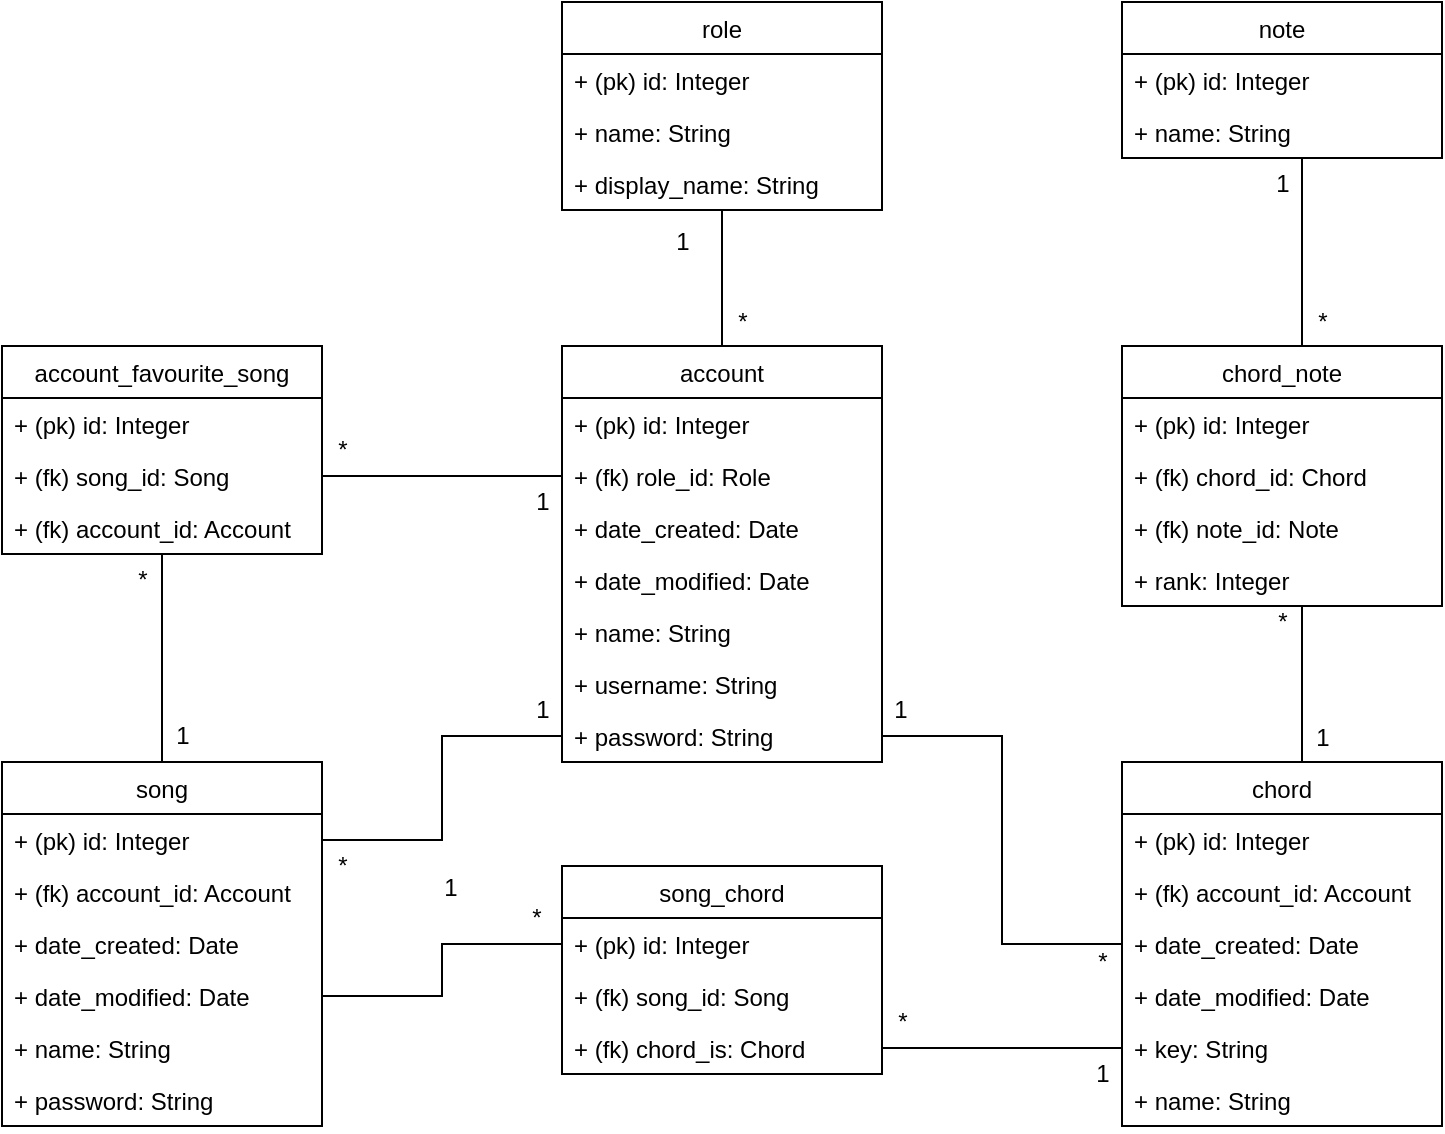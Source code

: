 <mxfile version="11.1.4" type="github"><diagram id="D_GtOGBKKMXH3gYTWw5D" name="Page-1"><mxGraphModel dx="1386" dy="925" grid="1" gridSize="10" guides="1" tooltips="1" connect="1" arrows="1" fold="1" page="1" pageScale="1" pageWidth="827" pageHeight="1169" math="0" shadow="0"><root><mxCell id="0"/><mxCell id="1" parent="0"/><mxCell id="uinSwD9OgezydutBgWVw-54" value="" style="edgeStyle=orthogonalEdgeStyle;rounded=0;orthogonalLoop=1;jettySize=auto;html=1;endArrow=none;endFill=0;" parent="1" source="uinSwD9OgezydutBgWVw-2" target="uinSwD9OgezydutBgWVw-46" edge="1"><mxGeometry relative="1" as="geometry"/></mxCell><mxCell id="uinSwD9OgezydutBgWVw-74" value="1" style="text;html=1;resizable=0;points=[];align=center;verticalAlign=middle;labelBackgroundColor=#ffffff;" parent="uinSwD9OgezydutBgWVw-54" vertex="1" connectable="0"><mxGeometry x="0.735" y="-3" relative="1" as="geometry"><mxPoint x="-23" y="7" as="offset"/></mxGeometry></mxCell><mxCell id="uinSwD9OgezydutBgWVw-78" value="*" style="text;html=1;resizable=0;points=[];align=center;verticalAlign=middle;labelBackgroundColor=#ffffff;" parent="uinSwD9OgezydutBgWVw-54" vertex="1" connectable="0"><mxGeometry x="-0.541" y="-3" relative="1" as="geometry"><mxPoint x="7" y="3" as="offset"/></mxGeometry></mxCell><mxCell id="uinSwD9OgezydutBgWVw-2" value="account" style="swimlane;fontStyle=0;childLayout=stackLayout;horizontal=1;startSize=26;fillColor=none;horizontalStack=0;resizeParent=1;resizeParentMax=0;resizeLast=0;collapsible=1;marginBottom=0;" parent="1" vertex="1"><mxGeometry x="320" y="182" width="160" height="208" as="geometry"><mxRectangle x="270" y="35" width="70" height="26" as="alternateBounds"/></mxGeometry></mxCell><mxCell id="uinSwD9OgezydutBgWVw-3" value="+ (pk) id: Integer&#xA;" style="text;strokeColor=none;fillColor=none;align=left;verticalAlign=top;spacingLeft=4;spacingRight=4;overflow=hidden;rotatable=0;points=[[0,0.5],[1,0.5]];portConstraint=eastwest;" parent="uinSwD9OgezydutBgWVw-2" vertex="1"><mxGeometry y="26" width="160" height="26" as="geometry"/></mxCell><mxCell id="uinSwD9OgezydutBgWVw-4" value="+ (fk) role_id: Role" style="text;strokeColor=none;fillColor=none;align=left;verticalAlign=top;spacingLeft=4;spacingRight=4;overflow=hidden;rotatable=0;points=[[0,0.5],[1,0.5]];portConstraint=eastwest;" parent="uinSwD9OgezydutBgWVw-2" vertex="1"><mxGeometry y="52" width="160" height="26" as="geometry"/></mxCell><mxCell id="uinSwD9OgezydutBgWVw-5" value="+ date_created: Date" style="text;strokeColor=none;fillColor=none;align=left;verticalAlign=top;spacingLeft=4;spacingRight=4;overflow=hidden;rotatable=0;points=[[0,0.5],[1,0.5]];portConstraint=eastwest;" parent="uinSwD9OgezydutBgWVw-2" vertex="1"><mxGeometry y="78" width="160" height="26" as="geometry"/></mxCell><mxCell id="uinSwD9OgezydutBgWVw-7" value="+ date_modified: Date" style="text;strokeColor=none;fillColor=none;align=left;verticalAlign=top;spacingLeft=4;spacingRight=4;overflow=hidden;rotatable=0;points=[[0,0.5],[1,0.5]];portConstraint=eastwest;" parent="uinSwD9OgezydutBgWVw-2" vertex="1"><mxGeometry y="104" width="160" height="26" as="geometry"/></mxCell><mxCell id="uinSwD9OgezydutBgWVw-8" value="+ name: String" style="text;strokeColor=none;fillColor=none;align=left;verticalAlign=top;spacingLeft=4;spacingRight=4;overflow=hidden;rotatable=0;points=[[0,0.5],[1,0.5]];portConstraint=eastwest;" parent="uinSwD9OgezydutBgWVw-2" vertex="1"><mxGeometry y="130" width="160" height="26" as="geometry"/></mxCell><mxCell id="uinSwD9OgezydutBgWVw-9" value="+ username: String" style="text;strokeColor=none;fillColor=none;align=left;verticalAlign=top;spacingLeft=4;spacingRight=4;overflow=hidden;rotatable=0;points=[[0,0.5],[1,0.5]];portConstraint=eastwest;" parent="uinSwD9OgezydutBgWVw-2" vertex="1"><mxGeometry y="156" width="160" height="26" as="geometry"/></mxCell><mxCell id="uinSwD9OgezydutBgWVw-10" value="+ password: String" style="text;strokeColor=none;fillColor=none;align=left;verticalAlign=top;spacingLeft=4;spacingRight=4;overflow=hidden;rotatable=0;points=[[0,0.5],[1,0.5]];portConstraint=eastwest;" parent="uinSwD9OgezydutBgWVw-2" vertex="1"><mxGeometry y="182" width="160" height="26" as="geometry"/></mxCell><mxCell id="uinSwD9OgezydutBgWVw-46" value="role" style="swimlane;fontStyle=0;childLayout=stackLayout;horizontal=1;startSize=26;fillColor=none;horizontalStack=0;resizeParent=1;resizeParentMax=0;resizeLast=0;collapsible=1;marginBottom=0;" parent="1" vertex="1"><mxGeometry x="320" y="10" width="160" height="104" as="geometry"><mxRectangle x="270" y="35" width="70" height="26" as="alternateBounds"/></mxGeometry></mxCell><mxCell id="uinSwD9OgezydutBgWVw-47" value="+ (pk) id: Integer&#xA;" style="text;strokeColor=none;fillColor=none;align=left;verticalAlign=top;spacingLeft=4;spacingRight=4;overflow=hidden;rotatable=0;points=[[0,0.5],[1,0.5]];portConstraint=eastwest;" parent="uinSwD9OgezydutBgWVw-46" vertex="1"><mxGeometry y="26" width="160" height="26" as="geometry"/></mxCell><mxCell id="uinSwD9OgezydutBgWVw-51" value="+ name: String" style="text;strokeColor=none;fillColor=none;align=left;verticalAlign=top;spacingLeft=4;spacingRight=4;overflow=hidden;rotatable=0;points=[[0,0.5],[1,0.5]];portConstraint=eastwest;" parent="uinSwD9OgezydutBgWVw-46" vertex="1"><mxGeometry y="52" width="160" height="26" as="geometry"/></mxCell><mxCell id="uinSwD9OgezydutBgWVw-52" value="+ display_name: String" style="text;strokeColor=none;fillColor=none;align=left;verticalAlign=top;spacingLeft=4;spacingRight=4;overflow=hidden;rotatable=0;points=[[0,0.5],[1,0.5]];portConstraint=eastwest;" parent="uinSwD9OgezydutBgWVw-46" vertex="1"><mxGeometry y="78" width="160" height="26" as="geometry"/></mxCell><mxCell id="uinSwD9OgezydutBgWVw-11" value="note" style="swimlane;fontStyle=0;childLayout=stackLayout;horizontal=1;startSize=26;fillColor=none;horizontalStack=0;resizeParent=1;resizeParentMax=0;resizeLast=0;collapsible=1;marginBottom=0;" parent="1" vertex="1"><mxGeometry x="600" y="10" width="160" height="78" as="geometry"><mxRectangle x="270" y="35" width="70" height="26" as="alternateBounds"/></mxGeometry></mxCell><mxCell id="uinSwD9OgezydutBgWVw-12" value="+ (pk) id: Integer&#xA;" style="text;strokeColor=none;fillColor=none;align=left;verticalAlign=top;spacingLeft=4;spacingRight=4;overflow=hidden;rotatable=0;points=[[0,0.5],[1,0.5]];portConstraint=eastwest;" parent="uinSwD9OgezydutBgWVw-11" vertex="1"><mxGeometry y="26" width="160" height="26" as="geometry"/></mxCell><mxCell id="uinSwD9OgezydutBgWVw-16" value="+ name: String" style="text;strokeColor=none;fillColor=none;align=left;verticalAlign=top;spacingLeft=4;spacingRight=4;overflow=hidden;rotatable=0;points=[[0,0.5],[1,0.5]];portConstraint=eastwest;" parent="uinSwD9OgezydutBgWVw-11" vertex="1"><mxGeometry y="52" width="160" height="26" as="geometry"/></mxCell><mxCell id="uinSwD9OgezydutBgWVw-62" value="" style="edgeStyle=orthogonalEdgeStyle;rounded=0;orthogonalLoop=1;jettySize=auto;html=1;endArrow=none;endFill=0;" parent="1" source="uinSwD9OgezydutBgWVw-27" target="uinSwD9OgezydutBgWVw-55" edge="1"><mxGeometry relative="1" as="geometry"><Array as="points"><mxPoint x="690" y="350"/><mxPoint x="690" y="350"/></Array></mxGeometry></mxCell><mxCell id="uinSwD9OgezydutBgWVw-81" value="1" style="text;html=1;resizable=0;points=[];align=center;verticalAlign=middle;labelBackgroundColor=#ffffff;" parent="uinSwD9OgezydutBgWVw-62" vertex="1" connectable="0"><mxGeometry x="0.015" y="-26" relative="1" as="geometry"><mxPoint x="-16" y="27" as="offset"/></mxGeometry></mxCell><mxCell id="uinSwD9OgezydutBgWVw-82" value="*" style="text;html=1;resizable=0;points=[];align=center;verticalAlign=middle;labelBackgroundColor=#ffffff;" parent="uinSwD9OgezydutBgWVw-62" vertex="1" connectable="0"><mxGeometry x="0.815" y="2" relative="1" as="geometry"><mxPoint x="-8" y="1" as="offset"/></mxGeometry></mxCell><mxCell id="uinSwD9OgezydutBgWVw-27" value="chord" style="swimlane;fontStyle=0;childLayout=stackLayout;horizontal=1;startSize=26;fillColor=none;horizontalStack=0;resizeParent=1;resizeParentMax=0;resizeLast=0;collapsible=1;marginBottom=0;" parent="1" vertex="1"><mxGeometry x="600" y="390" width="160" height="182" as="geometry"><mxRectangle x="270" y="35" width="70" height="26" as="alternateBounds"/></mxGeometry></mxCell><mxCell id="uinSwD9OgezydutBgWVw-28" value="+ (pk) id: Integer&#xA;" style="text;strokeColor=none;fillColor=none;align=left;verticalAlign=top;spacingLeft=4;spacingRight=4;overflow=hidden;rotatable=0;points=[[0,0.5],[1,0.5]];portConstraint=eastwest;" parent="uinSwD9OgezydutBgWVw-27" vertex="1"><mxGeometry y="26" width="160" height="26" as="geometry"/></mxCell><mxCell id="uinSwD9OgezydutBgWVw-29" value="+ (fk) account_id: Account" style="text;strokeColor=none;fillColor=none;align=left;verticalAlign=top;spacingLeft=4;spacingRight=4;overflow=hidden;rotatable=0;points=[[0,0.5],[1,0.5]];portConstraint=eastwest;" parent="uinSwD9OgezydutBgWVw-27" vertex="1"><mxGeometry y="52" width="160" height="26" as="geometry"/></mxCell><mxCell id="uinSwD9OgezydutBgWVw-30" value="+ date_created: Date" style="text;strokeColor=none;fillColor=none;align=left;verticalAlign=top;spacingLeft=4;spacingRight=4;overflow=hidden;rotatable=0;points=[[0,0.5],[1,0.5]];portConstraint=eastwest;" parent="uinSwD9OgezydutBgWVw-27" vertex="1"><mxGeometry y="78" width="160" height="26" as="geometry"/></mxCell><mxCell id="uinSwD9OgezydutBgWVw-31" value="+ date_modified: Date" style="text;strokeColor=none;fillColor=none;align=left;verticalAlign=top;spacingLeft=4;spacingRight=4;overflow=hidden;rotatable=0;points=[[0,0.5],[1,0.5]];portConstraint=eastwest;" parent="uinSwD9OgezydutBgWVw-27" vertex="1"><mxGeometry y="104" width="160" height="26" as="geometry"/></mxCell><mxCell id="uinSwD9OgezydutBgWVw-32" value="+ key: String" style="text;strokeColor=none;fillColor=none;align=left;verticalAlign=top;spacingLeft=4;spacingRight=4;overflow=hidden;rotatable=0;points=[[0,0.5],[1,0.5]];portConstraint=eastwest;" parent="uinSwD9OgezydutBgWVw-27" vertex="1"><mxGeometry y="130" width="160" height="26" as="geometry"/></mxCell><mxCell id="uinSwD9OgezydutBgWVw-33" value="+ name: String" style="text;strokeColor=none;fillColor=none;align=left;verticalAlign=top;spacingLeft=4;spacingRight=4;overflow=hidden;rotatable=0;points=[[0,0.5],[1,0.5]];portConstraint=eastwest;" parent="uinSwD9OgezydutBgWVw-27" vertex="1"><mxGeometry y="156" width="160" height="26" as="geometry"/></mxCell><mxCell id="uinSwD9OgezydutBgWVw-70" style="edgeStyle=orthogonalEdgeStyle;rounded=0;orthogonalLoop=1;jettySize=auto;html=1;endArrow=none;endFill=0;" parent="1" source="uinSwD9OgezydutBgWVw-55" edge="1"><mxGeometry relative="1" as="geometry"><mxPoint x="702" y="88" as="targetPoint"/><Array as="points"><mxPoint x="690" y="88"/></Array></mxGeometry></mxCell><mxCell id="uinSwD9OgezydutBgWVw-83" value="*" style="text;html=1;resizable=0;points=[];align=center;verticalAlign=middle;labelBackgroundColor=#ffffff;" parent="uinSwD9OgezydutBgWVw-70" vertex="1" connectable="0"><mxGeometry x="-0.66" y="-1" relative="1" as="geometry"><mxPoint x="9" y="5.5" as="offset"/></mxGeometry></mxCell><mxCell id="uinSwD9OgezydutBgWVw-85" value="&lt;div&gt;1&lt;/div&gt;" style="text;html=1;resizable=0;points=[];align=center;verticalAlign=middle;labelBackgroundColor=#ffffff;" parent="uinSwD9OgezydutBgWVw-70" vertex="1" connectable="0"><mxGeometry x="0.683" relative="1" as="geometry"><mxPoint x="-10" y="8" as="offset"/></mxGeometry></mxCell><mxCell id="uinSwD9OgezydutBgWVw-55" value="chord_note" style="swimlane;fontStyle=0;childLayout=stackLayout;horizontal=1;startSize=26;fillColor=none;horizontalStack=0;resizeParent=1;resizeParentMax=0;resizeLast=0;collapsible=1;marginBottom=0;" parent="1" vertex="1"><mxGeometry x="600" y="182" width="160" height="130" as="geometry"><mxRectangle x="270" y="35" width="70" height="26" as="alternateBounds"/></mxGeometry></mxCell><mxCell id="uinSwD9OgezydutBgWVw-56" value="+ (pk) id: Integer&#xA;" style="text;strokeColor=none;fillColor=none;align=left;verticalAlign=top;spacingLeft=4;spacingRight=4;overflow=hidden;rotatable=0;points=[[0,0.5],[1,0.5]];portConstraint=eastwest;" parent="uinSwD9OgezydutBgWVw-55" vertex="1"><mxGeometry y="26" width="160" height="26" as="geometry"/></mxCell><mxCell id="uinSwD9OgezydutBgWVw-57" value="+ (fk) chord_id: Chord" style="text;strokeColor=none;fillColor=none;align=left;verticalAlign=top;spacingLeft=4;spacingRight=4;overflow=hidden;rotatable=0;points=[[0,0.5],[1,0.5]];portConstraint=eastwest;" parent="uinSwD9OgezydutBgWVw-55" vertex="1"><mxGeometry y="52" width="160" height="26" as="geometry"/></mxCell><mxCell id="uinSwD9OgezydutBgWVw-58" value="+ (fk) note_id: Note" style="text;strokeColor=none;fillColor=none;align=left;verticalAlign=top;spacingLeft=4;spacingRight=4;overflow=hidden;rotatable=0;points=[[0,0.5],[1,0.5]];portConstraint=eastwest;" parent="uinSwD9OgezydutBgWVw-55" vertex="1"><mxGeometry y="78" width="160" height="26" as="geometry"/></mxCell><mxCell id="uinSwD9OgezydutBgWVw-59" value="+ rank: Integer" style="text;strokeColor=none;fillColor=none;align=left;verticalAlign=top;spacingLeft=4;spacingRight=4;overflow=hidden;rotatable=0;points=[[0,0.5],[1,0.5]];portConstraint=eastwest;" parent="uinSwD9OgezydutBgWVw-55" vertex="1"><mxGeometry y="104" width="160" height="26" as="geometry"/></mxCell><mxCell id="uinSwD9OgezydutBgWVw-72" style="edgeStyle=orthogonalEdgeStyle;rounded=0;orthogonalLoop=1;jettySize=auto;html=1;entryX=0;entryY=0.5;entryDx=0;entryDy=0;endArrow=none;endFill=0;" parent="1" source="uinSwD9OgezydutBgWVw-10" target="uinSwD9OgezydutBgWVw-30" edge="1"><mxGeometry relative="1" as="geometry"/></mxCell><mxCell id="uinSwD9OgezydutBgWVw-79" value="1" style="text;html=1;resizable=0;points=[];align=center;verticalAlign=middle;labelBackgroundColor=#ffffff;" parent="uinSwD9OgezydutBgWVw-72" vertex="1" connectable="0"><mxGeometry x="-0.91" y="-2" relative="1" as="geometry"><mxPoint x="-1" y="-15" as="offset"/></mxGeometry></mxCell><mxCell id="uinSwD9OgezydutBgWVw-80" value="*" style="text;html=1;resizable=0;points=[];align=center;verticalAlign=middle;labelBackgroundColor=#ffffff;" parent="uinSwD9OgezydutBgWVw-72" vertex="1" connectable="0"><mxGeometry x="0.875" y="2" relative="1" as="geometry"><mxPoint x="4" y="11" as="offset"/></mxGeometry></mxCell><mxCell id="V2dQpMhndXNVqU2eLQ1h-8" value="" style="edgeStyle=orthogonalEdgeStyle;rounded=0;orthogonalLoop=1;jettySize=auto;html=1;endArrow=none;endFill=0;" parent="1" source="uinSwD9OgezydutBgWVw-86" target="V2dQpMhndXNVqU2eLQ1h-2" edge="1"><mxGeometry relative="1" as="geometry"/></mxCell><mxCell id="V2dQpMhndXNVqU2eLQ1h-10" value="*" style="text;html=1;resizable=0;points=[];align=center;verticalAlign=middle;labelBackgroundColor=#ffffff;" parent="V2dQpMhndXNVqU2eLQ1h-8" vertex="1" connectable="0"><mxGeometry x="0.808" y="2" relative="1" as="geometry"><mxPoint x="-8" y="3" as="offset"/></mxGeometry></mxCell><mxCell id="V2dQpMhndXNVqU2eLQ1h-11" value="1" style="text;html=1;resizable=0;points=[];align=center;verticalAlign=middle;labelBackgroundColor=#ffffff;" parent="V2dQpMhndXNVqU2eLQ1h-8" vertex="1" connectable="0"><mxGeometry x="-0.673" relative="1" as="geometry"><mxPoint x="10" y="4" as="offset"/></mxGeometry></mxCell><mxCell id="uinSwD9OgezydutBgWVw-86" value="song" style="swimlane;fontStyle=0;childLayout=stackLayout;horizontal=1;startSize=26;fillColor=none;horizontalStack=0;resizeParent=1;resizeParentMax=0;resizeLast=0;collapsible=1;marginBottom=0;" parent="1" vertex="1"><mxGeometry x="40" y="390" width="160" height="182" as="geometry"><mxRectangle x="270" y="35" width="70" height="26" as="alternateBounds"/></mxGeometry></mxCell><mxCell id="uinSwD9OgezydutBgWVw-87" value="+ (pk) id: Integer&#xA;" style="text;strokeColor=none;fillColor=none;align=left;verticalAlign=top;spacingLeft=4;spacingRight=4;overflow=hidden;rotatable=0;points=[[0,0.5],[1,0.5]];portConstraint=eastwest;" parent="uinSwD9OgezydutBgWVw-86" vertex="1"><mxGeometry y="26" width="160" height="26" as="geometry"/></mxCell><mxCell id="neFr14YEJ6fEa8RzkNoO-4" value="+ (fk) account_id: Account" style="text;strokeColor=none;fillColor=none;align=left;verticalAlign=top;spacingLeft=4;spacingRight=4;overflow=hidden;rotatable=0;points=[[0,0.5],[1,0.5]];portConstraint=eastwest;" vertex="1" parent="uinSwD9OgezydutBgWVw-86"><mxGeometry y="52" width="160" height="26" as="geometry"/></mxCell><mxCell id="uinSwD9OgezydutBgWVw-89" value="+ date_created: Date" style="text;strokeColor=none;fillColor=none;align=left;verticalAlign=top;spacingLeft=4;spacingRight=4;overflow=hidden;rotatable=0;points=[[0,0.5],[1,0.5]];portConstraint=eastwest;" parent="uinSwD9OgezydutBgWVw-86" vertex="1"><mxGeometry y="78" width="160" height="26" as="geometry"/></mxCell><mxCell id="uinSwD9OgezydutBgWVw-90" value="+ date_modified: Date" style="text;strokeColor=none;fillColor=none;align=left;verticalAlign=top;spacingLeft=4;spacingRight=4;overflow=hidden;rotatable=0;points=[[0,0.5],[1,0.5]];portConstraint=eastwest;" parent="uinSwD9OgezydutBgWVw-86" vertex="1"><mxGeometry y="104" width="160" height="26" as="geometry"/></mxCell><mxCell id="uinSwD9OgezydutBgWVw-91" value="+ name: String" style="text;strokeColor=none;fillColor=none;align=left;verticalAlign=top;spacingLeft=4;spacingRight=4;overflow=hidden;rotatable=0;points=[[0,0.5],[1,0.5]];portConstraint=eastwest;" parent="uinSwD9OgezydutBgWVw-86" vertex="1"><mxGeometry y="130" width="160" height="26" as="geometry"/></mxCell><mxCell id="uinSwD9OgezydutBgWVw-93" value="+ password: String" style="text;strokeColor=none;fillColor=none;align=left;verticalAlign=top;spacingLeft=4;spacingRight=4;overflow=hidden;rotatable=0;points=[[0,0.5],[1,0.5]];portConstraint=eastwest;" parent="uinSwD9OgezydutBgWVw-86" vertex="1"><mxGeometry y="156" width="160" height="26" as="geometry"/></mxCell><mxCell id="V2dQpMhndXNVqU2eLQ1h-2" value="account_favourite_song" style="swimlane;fontStyle=0;childLayout=stackLayout;horizontal=1;startSize=26;fillColor=none;horizontalStack=0;resizeParent=1;resizeParentMax=0;resizeLast=0;collapsible=1;marginBottom=0;" parent="1" vertex="1"><mxGeometry x="40" y="182" width="160" height="104" as="geometry"><mxRectangle x="270" y="35" width="70" height="26" as="alternateBounds"/></mxGeometry></mxCell><mxCell id="V2dQpMhndXNVqU2eLQ1h-3" value="+ (pk) id: Integer&#xA;" style="text;strokeColor=none;fillColor=none;align=left;verticalAlign=top;spacingLeft=4;spacingRight=4;overflow=hidden;rotatable=0;points=[[0,0.5],[1,0.5]];portConstraint=eastwest;" parent="V2dQpMhndXNVqU2eLQ1h-2" vertex="1"><mxGeometry y="26" width="160" height="26" as="geometry"/></mxCell><mxCell id="V2dQpMhndXNVqU2eLQ1h-4" value="+ (fk) song_id: Song" style="text;strokeColor=none;fillColor=none;align=left;verticalAlign=top;spacingLeft=4;spacingRight=4;overflow=hidden;rotatable=0;points=[[0,0.5],[1,0.5]];portConstraint=eastwest;" parent="V2dQpMhndXNVqU2eLQ1h-2" vertex="1"><mxGeometry y="52" width="160" height="26" as="geometry"/></mxCell><mxCell id="V2dQpMhndXNVqU2eLQ1h-5" value="+ (fk) account_id: Account" style="text;strokeColor=none;fillColor=none;align=left;verticalAlign=top;spacingLeft=4;spacingRight=4;overflow=hidden;rotatable=0;points=[[0,0.5],[1,0.5]];portConstraint=eastwest;" parent="V2dQpMhndXNVqU2eLQ1h-2" vertex="1"><mxGeometry y="78" width="160" height="26" as="geometry"/></mxCell><mxCell id="uinSwD9OgezydutBgWVw-94" value="song_chord" style="swimlane;fontStyle=0;childLayout=stackLayout;horizontal=1;startSize=26;fillColor=none;horizontalStack=0;resizeParent=1;resizeParentMax=0;resizeLast=0;collapsible=1;marginBottom=0;" parent="1" vertex="1"><mxGeometry x="320" y="442" width="160" height="104" as="geometry"><mxRectangle x="270" y="35" width="70" height="26" as="alternateBounds"/></mxGeometry></mxCell><mxCell id="uinSwD9OgezydutBgWVw-95" value="+ (pk) id: Integer&#xA;" style="text;strokeColor=none;fillColor=none;align=left;verticalAlign=top;spacingLeft=4;spacingRight=4;overflow=hidden;rotatable=0;points=[[0,0.5],[1,0.5]];portConstraint=eastwest;" parent="uinSwD9OgezydutBgWVw-94" vertex="1"><mxGeometry y="26" width="160" height="26" as="geometry"/></mxCell><mxCell id="uinSwD9OgezydutBgWVw-96" value="+ (fk) song_id: Song" style="text;strokeColor=none;fillColor=none;align=left;verticalAlign=top;spacingLeft=4;spacingRight=4;overflow=hidden;rotatable=0;points=[[0,0.5],[1,0.5]];portConstraint=eastwest;" parent="uinSwD9OgezydutBgWVw-94" vertex="1"><mxGeometry y="52" width="160" height="26" as="geometry"/></mxCell><mxCell id="uinSwD9OgezydutBgWVw-97" value="+ (fk) chord_is: Chord" style="text;strokeColor=none;fillColor=none;align=left;verticalAlign=top;spacingLeft=4;spacingRight=4;overflow=hidden;rotatable=0;points=[[0,0.5],[1,0.5]];portConstraint=eastwest;" parent="uinSwD9OgezydutBgWVw-94" vertex="1"><mxGeometry y="78" width="160" height="26" as="geometry"/></mxCell><mxCell id="uinSwD9OgezydutBgWVw-102" style="edgeStyle=orthogonalEdgeStyle;rounded=0;orthogonalLoop=1;jettySize=auto;html=1;entryX=0;entryY=0.5;entryDx=0;entryDy=0;endArrow=none;endFill=0;" parent="1" source="uinSwD9OgezydutBgWVw-90" target="uinSwD9OgezydutBgWVw-95" edge="1"><mxGeometry relative="1" as="geometry"/></mxCell><mxCell id="uinSwD9OgezydutBgWVw-108" value="*" style="text;html=1;resizable=0;points=[];align=center;verticalAlign=middle;labelBackgroundColor=#ffffff;" parent="uinSwD9OgezydutBgWVw-102" vertex="1" connectable="0"><mxGeometry x="0.733" relative="1" as="geometry"><mxPoint x="6" y="-13" as="offset"/></mxGeometry></mxCell><mxCell id="uinSwD9OgezydutBgWVw-109" value="1" style="text;html=1;resizable=0;points=[];align=center;verticalAlign=middle;labelBackgroundColor=#ffffff;" parent="uinSwD9OgezydutBgWVw-102" vertex="1" connectable="0"><mxGeometry x="-0.002" y="-54" relative="1" as="geometry"><mxPoint x="-50" y="-41" as="offset"/></mxGeometry></mxCell><mxCell id="uinSwD9OgezydutBgWVw-103" style="edgeStyle=orthogonalEdgeStyle;rounded=0;orthogonalLoop=1;jettySize=auto;html=1;entryX=0;entryY=0.5;entryDx=0;entryDy=0;endArrow=none;endFill=0;" parent="1" source="uinSwD9OgezydutBgWVw-97" target="uinSwD9OgezydutBgWVw-32" edge="1"><mxGeometry relative="1" as="geometry"/></mxCell><mxCell id="uinSwD9OgezydutBgWVw-104" value="1" style="text;html=1;resizable=0;points=[];align=center;verticalAlign=middle;labelBackgroundColor=#ffffff;" parent="uinSwD9OgezydutBgWVw-103" vertex="1" connectable="0"><mxGeometry x="0.76" y="1" relative="1" as="geometry"><mxPoint x="4.5" y="14" as="offset"/></mxGeometry></mxCell><mxCell id="uinSwD9OgezydutBgWVw-107" value="*" style="text;html=1;resizable=0;points=[];align=center;verticalAlign=middle;labelBackgroundColor=#ffffff;" parent="uinSwD9OgezydutBgWVw-103" vertex="1" connectable="0"><mxGeometry x="-0.002" y="-46" relative="1" as="geometry"><mxPoint x="-50" y="-59" as="offset"/></mxGeometry></mxCell><mxCell id="V2dQpMhndXNVqU2eLQ1h-12" style="edgeStyle=orthogonalEdgeStyle;rounded=0;orthogonalLoop=1;jettySize=auto;html=1;entryX=0;entryY=0.5;entryDx=0;entryDy=0;endArrow=none;endFill=0;" parent="1" source="V2dQpMhndXNVqU2eLQ1h-4" target="uinSwD9OgezydutBgWVw-4" edge="1"><mxGeometry relative="1" as="geometry"/></mxCell><mxCell id="V2dQpMhndXNVqU2eLQ1h-13" value="*" style="text;html=1;resizable=0;points=[];align=center;verticalAlign=middle;labelBackgroundColor=#ffffff;" parent="V2dQpMhndXNVqU2eLQ1h-12" vertex="1" connectable="0"><mxGeometry x="-0.667" y="-1" relative="1" as="geometry"><mxPoint x="-10" y="-14" as="offset"/></mxGeometry></mxCell><mxCell id="V2dQpMhndXNVqU2eLQ1h-14" value="1" style="text;html=1;resizable=0;points=[];align=center;verticalAlign=middle;labelBackgroundColor=#ffffff;" parent="V2dQpMhndXNVqU2eLQ1h-12" vertex="1" connectable="0"><mxGeometry x="0.817" y="-1" relative="1" as="geometry"><mxPoint x="1" y="12" as="offset"/></mxGeometry></mxCell><mxCell id="neFr14YEJ6fEa8RzkNoO-1" style="edgeStyle=orthogonalEdgeStyle;rounded=0;orthogonalLoop=1;jettySize=auto;html=1;entryX=0;entryY=0.5;entryDx=0;entryDy=0;endArrow=none;endFill=0;" edge="1" parent="1" source="uinSwD9OgezydutBgWVw-87" target="uinSwD9OgezydutBgWVw-10"><mxGeometry relative="1" as="geometry"/></mxCell><mxCell id="neFr14YEJ6fEa8RzkNoO-2" value="1" style="text;html=1;resizable=0;points=[];align=center;verticalAlign=middle;labelBackgroundColor=#ffffff;" vertex="1" connectable="0" parent="neFr14YEJ6fEa8RzkNoO-1"><mxGeometry x="0.849" relative="1" as="geometry"><mxPoint x="3" y="-13" as="offset"/></mxGeometry></mxCell><mxCell id="neFr14YEJ6fEa8RzkNoO-3" value="*" style="text;html=1;resizable=0;points=[];align=center;verticalAlign=middle;labelBackgroundColor=#ffffff;" vertex="1" connectable="0" parent="neFr14YEJ6fEa8RzkNoO-1"><mxGeometry x="-0.849" y="3" relative="1" as="geometry"><mxPoint x="-3" y="16" as="offset"/></mxGeometry></mxCell></root></mxGraphModel></diagram></mxfile>